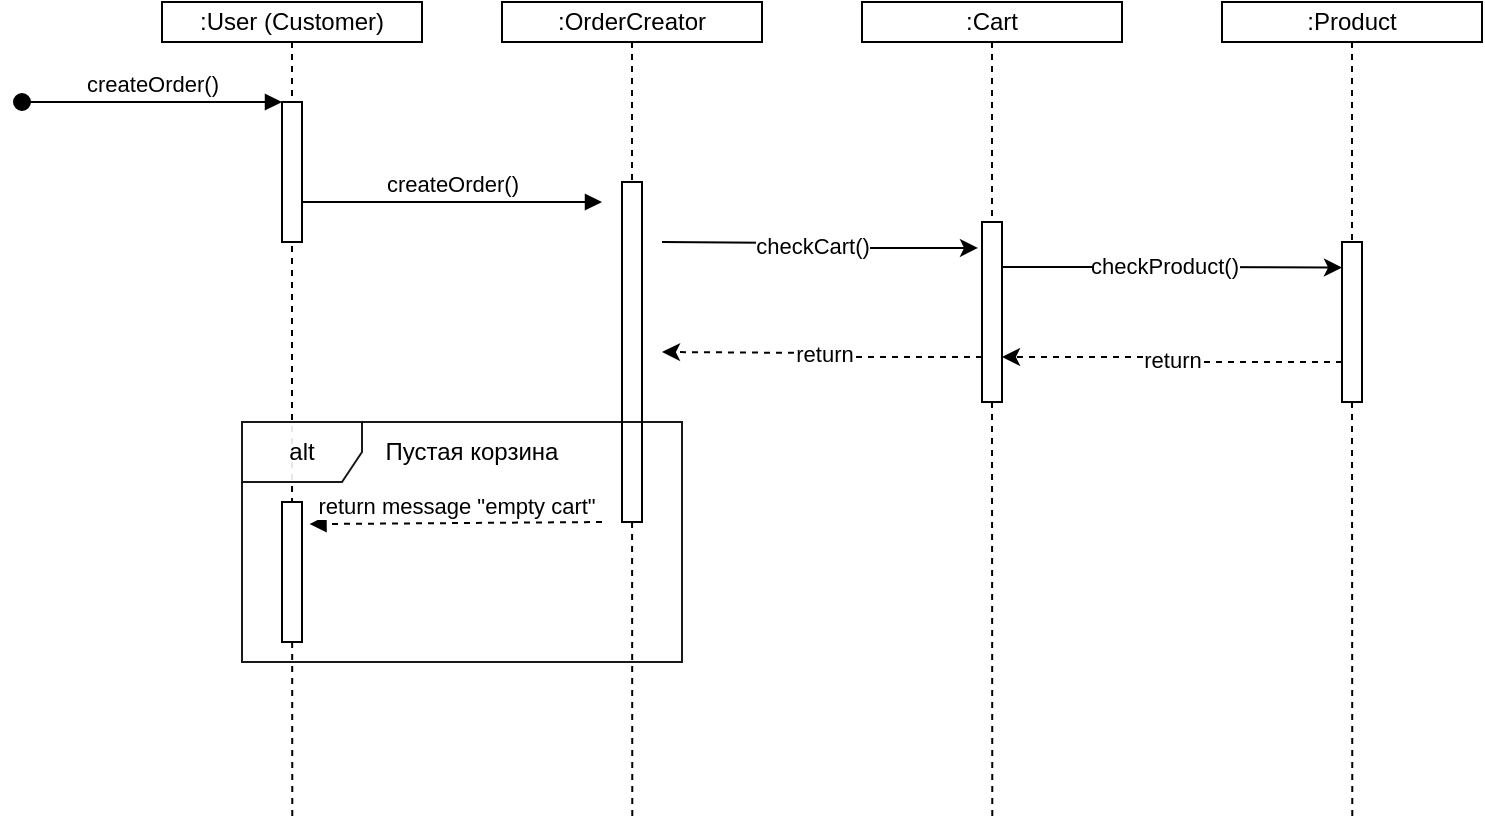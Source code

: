 <mxfile version="20.4.1" type="github">
  <diagram id="2FN02hdIdJaSDbUOcJMP" name="Page-1">
    <mxGraphModel dx="607" dy="532" grid="1" gridSize="10" guides="1" tooltips="1" connect="1" arrows="1" fold="1" page="1" pageScale="1" pageWidth="827" pageHeight="1169" math="0" shadow="0">
      <root>
        <mxCell id="0" />
        <mxCell id="1" parent="0" />
        <mxCell id="9ED0xTIQO1v8mikbsruD-3" style="edgeStyle=orthogonalEdgeStyle;rounded=0;orthogonalLoop=1;jettySize=auto;html=1;exitX=0.5;exitY=1;exitDx=0;exitDy=0;endArrow=none;endFill=0;dashed=1;" parent="1" source="9ED0xTIQO1v8mikbsruD-2" edge="1">
          <mxGeometry relative="1" as="geometry">
            <mxPoint x="155.143" y="470" as="targetPoint" />
          </mxGeometry>
        </mxCell>
        <mxCell id="9ED0xTIQO1v8mikbsruD-2" value=":User (Customer)" style="rounded=0;whiteSpace=wrap;html=1;" parent="1" vertex="1">
          <mxGeometry x="90" y="60" width="130" height="20" as="geometry" />
        </mxCell>
        <mxCell id="0ofEkRfXmZEf8RfK7PdD-1" value="" style="rounded=0;whiteSpace=wrap;html=1;" vertex="1" parent="1">
          <mxGeometry x="150" y="110" width="10" height="70" as="geometry" />
        </mxCell>
        <mxCell id="0ofEkRfXmZEf8RfK7PdD-2" value="createOrder()" style="html=1;verticalAlign=bottom;startArrow=oval;startFill=1;endArrow=block;startSize=8;rounded=0;" edge="1" parent="1">
          <mxGeometry width="60" relative="1" as="geometry">
            <mxPoint x="20" y="110" as="sourcePoint" />
            <mxPoint x="150" y="110" as="targetPoint" />
          </mxGeometry>
        </mxCell>
        <mxCell id="0ofEkRfXmZEf8RfK7PdD-3" style="edgeStyle=orthogonalEdgeStyle;rounded=0;orthogonalLoop=1;jettySize=auto;html=1;exitX=0.5;exitY=1;exitDx=0;exitDy=0;endArrow=none;endFill=0;dashed=1;" edge="1" parent="1" source="0ofEkRfXmZEf8RfK7PdD-4">
          <mxGeometry relative="1" as="geometry">
            <mxPoint x="325.143" y="470" as="targetPoint" />
          </mxGeometry>
        </mxCell>
        <mxCell id="0ofEkRfXmZEf8RfK7PdD-4" value=":OrderCreator" style="rounded=0;whiteSpace=wrap;html=1;" vertex="1" parent="1">
          <mxGeometry x="260" y="60" width="130" height="20" as="geometry" />
        </mxCell>
        <mxCell id="0ofEkRfXmZEf8RfK7PdD-11" style="edgeStyle=orthogonalEdgeStyle;rounded=0;orthogonalLoop=1;jettySize=auto;html=1;entryX=-0.2;entryY=0.144;entryDx=0;entryDy=0;entryPerimeter=0;" edge="1" parent="1" target="0ofEkRfXmZEf8RfK7PdD-9">
          <mxGeometry relative="1" as="geometry">
            <mxPoint x="500" y="177.667" as="targetPoint" />
            <mxPoint x="340" y="180" as="sourcePoint" />
          </mxGeometry>
        </mxCell>
        <mxCell id="0ofEkRfXmZEf8RfK7PdD-12" value="checkCart()" style="edgeLabel;html=1;align=center;verticalAlign=middle;resizable=0;points=[];" vertex="1" connectable="0" parent="0ofEkRfXmZEf8RfK7PdD-11">
          <mxGeometry x="-0.064" y="-1" relative="1" as="geometry">
            <mxPoint as="offset" />
          </mxGeometry>
        </mxCell>
        <mxCell id="0ofEkRfXmZEf8RfK7PdD-5" value="" style="rounded=0;whiteSpace=wrap;html=1;fillColor=default;" vertex="1" parent="1">
          <mxGeometry x="320" y="150" width="10" height="170" as="geometry" />
        </mxCell>
        <mxCell id="0ofEkRfXmZEf8RfK7PdD-6" value="createOrder()" style="html=1;verticalAlign=bottom;endArrow=block;rounded=0;exitX=1.039;exitY=0.714;exitDx=0;exitDy=0;exitPerimeter=0;" edge="1" parent="1" source="0ofEkRfXmZEf8RfK7PdD-1">
          <mxGeometry width="80" relative="1" as="geometry">
            <mxPoint x="200" y="160" as="sourcePoint" />
            <mxPoint x="310" y="160" as="targetPoint" />
          </mxGeometry>
        </mxCell>
        <mxCell id="0ofEkRfXmZEf8RfK7PdD-7" style="edgeStyle=orthogonalEdgeStyle;rounded=0;orthogonalLoop=1;jettySize=auto;html=1;exitX=0.5;exitY=1;exitDx=0;exitDy=0;endArrow=none;endFill=0;dashed=1;" edge="1" parent="1" source="0ofEkRfXmZEf8RfK7PdD-8">
          <mxGeometry relative="1" as="geometry">
            <mxPoint x="505.143" y="470" as="targetPoint" />
          </mxGeometry>
        </mxCell>
        <mxCell id="0ofEkRfXmZEf8RfK7PdD-8" value=":Cart" style="rounded=0;whiteSpace=wrap;html=1;" vertex="1" parent="1">
          <mxGeometry x="440" y="60" width="130" height="20" as="geometry" />
        </mxCell>
        <mxCell id="0ofEkRfXmZEf8RfK7PdD-16" style="edgeStyle=orthogonalEdgeStyle;rounded=0;orthogonalLoop=1;jettySize=auto;html=1;exitX=1;exitY=0.25;exitDx=0;exitDy=0;" edge="1" parent="1" source="0ofEkRfXmZEf8RfK7PdD-9">
          <mxGeometry relative="1" as="geometry">
            <mxPoint x="680" y="192.783" as="targetPoint" />
          </mxGeometry>
        </mxCell>
        <mxCell id="0ofEkRfXmZEf8RfK7PdD-17" value="checkProduct()" style="edgeLabel;html=1;align=center;verticalAlign=middle;resizable=0;points=[];" vertex="1" connectable="0" parent="0ofEkRfXmZEf8RfK7PdD-16">
          <mxGeometry x="-0.055" y="1" relative="1" as="geometry">
            <mxPoint as="offset" />
          </mxGeometry>
        </mxCell>
        <mxCell id="0ofEkRfXmZEf8RfK7PdD-20" value="return" style="edgeStyle=orthogonalEdgeStyle;rounded=0;orthogonalLoop=1;jettySize=auto;html=1;exitX=0;exitY=0.75;exitDx=0;exitDy=0;dashed=1;" edge="1" parent="1" source="0ofEkRfXmZEf8RfK7PdD-9">
          <mxGeometry relative="1" as="geometry">
            <mxPoint x="340" y="235" as="targetPoint" />
          </mxGeometry>
        </mxCell>
        <mxCell id="0ofEkRfXmZEf8RfK7PdD-9" value="" style="rounded=0;whiteSpace=wrap;html=1;" vertex="1" parent="1">
          <mxGeometry x="500" y="170" width="10" height="90" as="geometry" />
        </mxCell>
        <mxCell id="0ofEkRfXmZEf8RfK7PdD-13" style="edgeStyle=orthogonalEdgeStyle;rounded=0;orthogonalLoop=1;jettySize=auto;html=1;exitX=0.5;exitY=1;exitDx=0;exitDy=0;endArrow=none;endFill=0;dashed=1;" edge="1" parent="1" source="0ofEkRfXmZEf8RfK7PdD-14">
          <mxGeometry relative="1" as="geometry">
            <mxPoint x="685.143" y="470" as="targetPoint" />
          </mxGeometry>
        </mxCell>
        <mxCell id="0ofEkRfXmZEf8RfK7PdD-14" value=":Product" style="rounded=0;whiteSpace=wrap;html=1;" vertex="1" parent="1">
          <mxGeometry x="620" y="60" width="130" height="20" as="geometry" />
        </mxCell>
        <mxCell id="0ofEkRfXmZEf8RfK7PdD-18" value="return" style="edgeStyle=orthogonalEdgeStyle;rounded=0;orthogonalLoop=1;jettySize=auto;html=1;exitX=0;exitY=0.75;exitDx=0;exitDy=0;entryX=1;entryY=0.75;entryDx=0;entryDy=0;dashed=1;" edge="1" parent="1" source="0ofEkRfXmZEf8RfK7PdD-15" target="0ofEkRfXmZEf8RfK7PdD-9">
          <mxGeometry relative="1" as="geometry" />
        </mxCell>
        <mxCell id="0ofEkRfXmZEf8RfK7PdD-15" value="" style="rounded=0;whiteSpace=wrap;html=1;" vertex="1" parent="1">
          <mxGeometry x="680" y="180" width="10" height="80" as="geometry" />
        </mxCell>
        <mxCell id="0ofEkRfXmZEf8RfK7PdD-21" value="alt" style="shape=umlFrame;whiteSpace=wrap;html=1;opacity=90;" vertex="1" parent="1">
          <mxGeometry x="130" y="270" width="220" height="120" as="geometry" />
        </mxCell>
        <mxCell id="0ofEkRfXmZEf8RfK7PdD-24" value="" style="rounded=0;whiteSpace=wrap;html=1;" vertex="1" parent="1">
          <mxGeometry x="150" y="310" width="10" height="70" as="geometry" />
        </mxCell>
        <mxCell id="0ofEkRfXmZEf8RfK7PdD-25" value="Пустая корзина" style="text;html=1;strokeColor=none;fillColor=none;align=center;verticalAlign=middle;whiteSpace=wrap;rounded=0;" vertex="1" parent="1">
          <mxGeometry x="190" y="270" width="110" height="30" as="geometry" />
        </mxCell>
        <mxCell id="0ofEkRfXmZEf8RfK7PdD-27" value="return message &quot;empty cart&quot;" style="html=1;verticalAlign=bottom;endArrow=block;rounded=0;entryX=1.375;entryY=0.158;entryDx=0;entryDy=0;entryPerimeter=0;dashed=1;" edge="1" parent="1" target="0ofEkRfXmZEf8RfK7PdD-24">
          <mxGeometry width="80" relative="1" as="geometry">
            <mxPoint x="310" y="320" as="sourcePoint" />
            <mxPoint x="180" y="220" as="targetPoint" />
          </mxGeometry>
        </mxCell>
      </root>
    </mxGraphModel>
  </diagram>
</mxfile>
